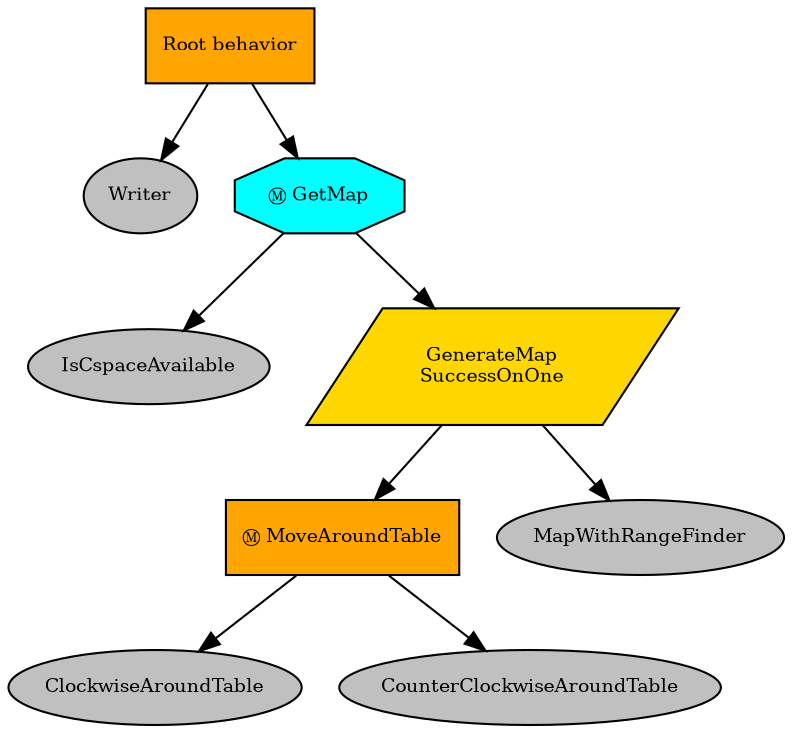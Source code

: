 digraph pastafarianism {
ordering=out;
graph [fontname="times-roman"];
node [fontname="times-roman"];
edge [fontname="times-roman"];
"Root behavior" [fillcolor=orange, fontcolor=black, fontsize=9, label="Root behavior", shape=box, style=filled];
Writer [fillcolor=gray, fontcolor=black, fontsize=9, label=Writer, shape=ellipse, style=filled];
"Root behavior" -> Writer;
GetMap [fillcolor=cyan, fontcolor=black, fontsize=9, label="Ⓜ GetMap", shape=octagon, style=filled];
"Root behavior" -> GetMap;
IsCspaceAvailable [fillcolor=gray, fontcolor=black, fontsize=9, label=IsCspaceAvailable, shape=ellipse, style=filled];
GetMap -> IsCspaceAvailable;
GenerateMap [fillcolor=gold, fontcolor=black, fontsize=9, label="GenerateMap\nSuccessOnOne", shape=parallelogram, style=filled];
GetMap -> GenerateMap;
MoveAroundTable [fillcolor=orange, fontcolor=black, fontsize=9, label="Ⓜ MoveAroundTable", shape=box, style=filled];
GenerateMap -> MoveAroundTable;
ClockwiseAroundTable [fillcolor=gray, fontcolor=black, fontsize=9, label=ClockwiseAroundTable, shape=ellipse, style=filled];
MoveAroundTable -> ClockwiseAroundTable;
CounterClockwiseAroundTable [fillcolor=gray, fontcolor=black, fontsize=9, label=CounterClockwiseAroundTable, shape=ellipse, style=filled];
MoveAroundTable -> CounterClockwiseAroundTable;
MapWithRangeFinder [fillcolor=gray, fontcolor=black, fontsize=9, label=MapWithRangeFinder, shape=ellipse, style=filled];
GenerateMap -> MapWithRangeFinder;
}
